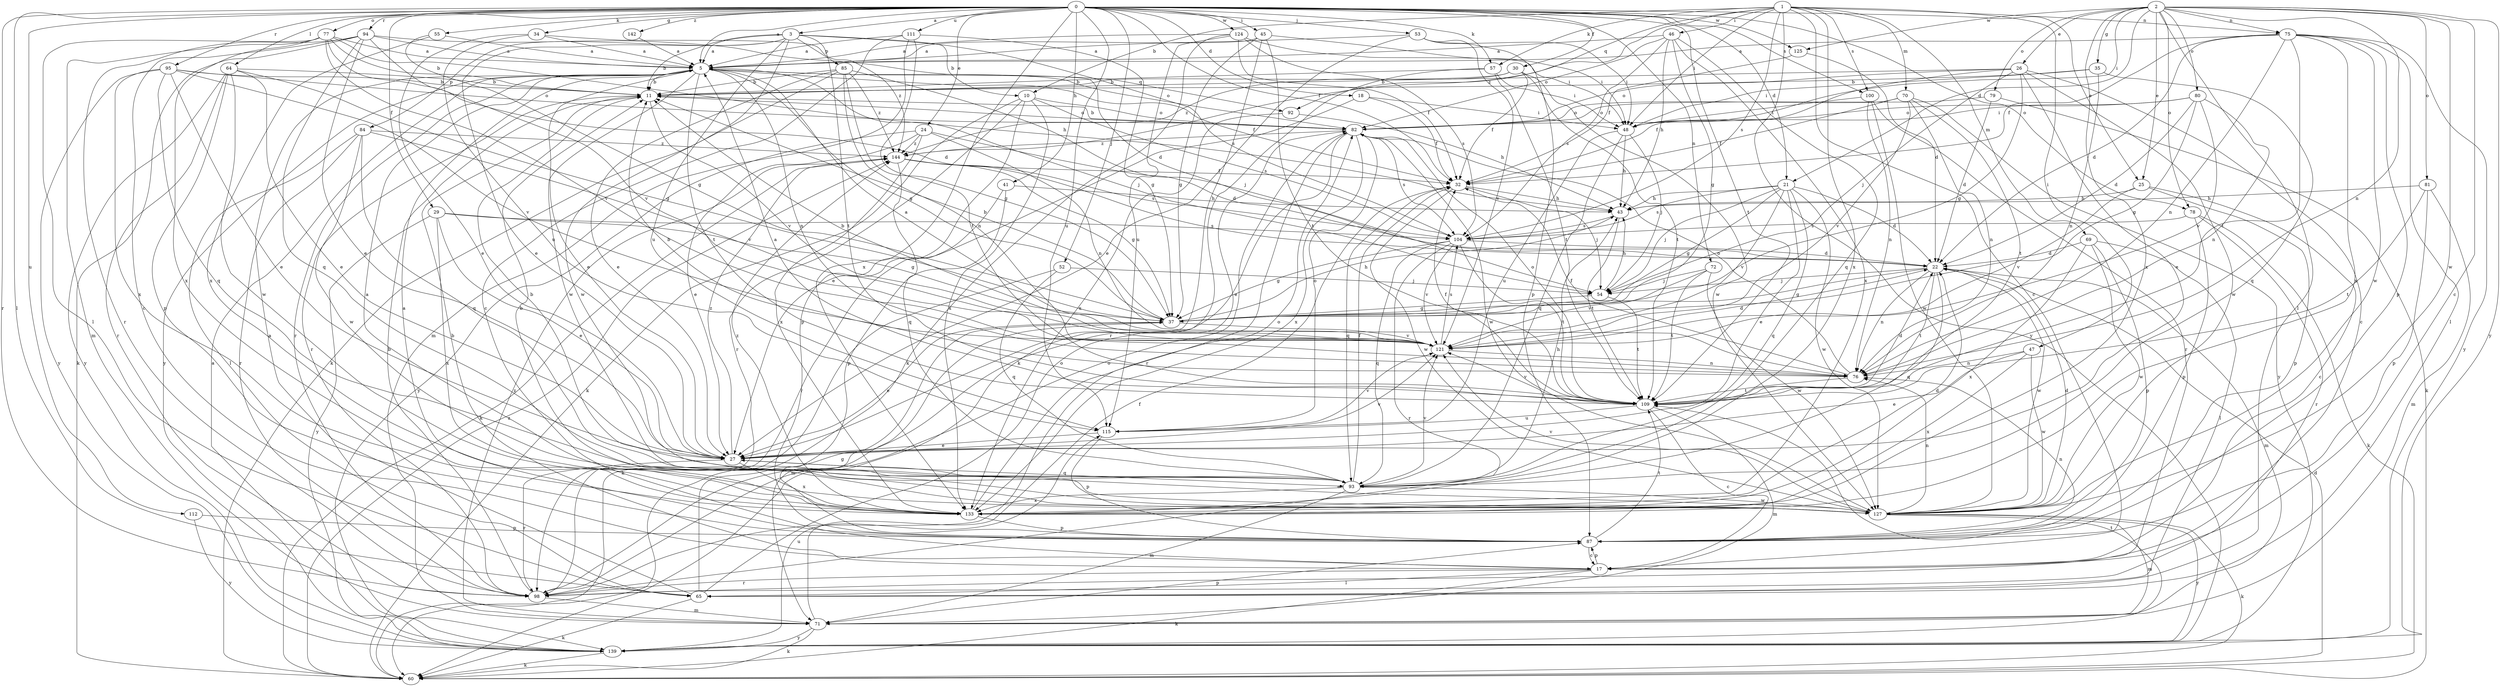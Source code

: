 strict digraph  {
0;
1;
2;
3;
5;
10;
11;
17;
18;
21;
22;
24;
25;
26;
27;
29;
30;
32;
34;
35;
37;
41;
43;
45;
46;
47;
48;
52;
53;
54;
55;
57;
60;
64;
65;
69;
70;
71;
72;
75;
76;
77;
78;
79;
80;
81;
82;
84;
85;
87;
92;
93;
94;
95;
98;
100;
104;
109;
111;
112;
115;
121;
124;
125;
127;
133;
139;
142;
144;
0 -> 3  [label=a];
0 -> 5  [label=a];
0 -> 18  [label=d];
0 -> 21  [label=d];
0 -> 24  [label=e];
0 -> 25  [label=e];
0 -> 29  [label=f];
0 -> 30  [label=f];
0 -> 32  [label=f];
0 -> 34  [label=g];
0 -> 41  [label=h];
0 -> 45  [label=i];
0 -> 52  [label=j];
0 -> 53  [label=j];
0 -> 55  [label=k];
0 -> 57  [label=k];
0 -> 64  [label=l];
0 -> 65  [label=l];
0 -> 72  [label=n];
0 -> 77  [label=o];
0 -> 78  [label=o];
0 -> 94  [label=r];
0 -> 95  [label=r];
0 -> 98  [label=r];
0 -> 100  [label=s];
0 -> 109  [label=t];
0 -> 111  [label=u];
0 -> 112  [label=u];
0 -> 115  [label=u];
0 -> 124  [label=w];
0 -> 125  [label=w];
0 -> 133  [label=x];
0 -> 142  [label=z];
1 -> 10  [label=b];
1 -> 17  [label=c];
1 -> 46  [label=i];
1 -> 47  [label=i];
1 -> 48  [label=i];
1 -> 57  [label=k];
1 -> 69  [label=m];
1 -> 70  [label=m];
1 -> 75  [label=n];
1 -> 92  [label=q];
1 -> 100  [label=s];
1 -> 104  [label=s];
1 -> 133  [label=x];
1 -> 139  [label=y];
1 -> 144  [label=z];
2 -> 17  [label=c];
2 -> 21  [label=d];
2 -> 25  [label=e];
2 -> 26  [label=e];
2 -> 35  [label=g];
2 -> 48  [label=i];
2 -> 65  [label=l];
2 -> 75  [label=n];
2 -> 76  [label=n];
2 -> 78  [label=o];
2 -> 79  [label=o];
2 -> 80  [label=o];
2 -> 81  [label=o];
2 -> 125  [label=w];
2 -> 127  [label=w];
2 -> 133  [label=x];
2 -> 139  [label=y];
3 -> 5  [label=a];
3 -> 10  [label=b];
3 -> 11  [label=b];
3 -> 27  [label=e];
3 -> 60  [label=k];
3 -> 84  [label=p];
3 -> 85  [label=p];
3 -> 104  [label=s];
3 -> 109  [label=t];
3 -> 115  [label=u];
5 -> 11  [label=b];
5 -> 27  [label=e];
5 -> 32  [label=f];
5 -> 37  [label=g];
5 -> 54  [label=j];
5 -> 76  [label=n];
5 -> 82  [label=o];
5 -> 92  [label=q];
5 -> 98  [label=r];
5 -> 109  [label=t];
5 -> 127  [label=w];
5 -> 139  [label=y];
10 -> 60  [label=k];
10 -> 82  [label=o];
10 -> 87  [label=p];
10 -> 98  [label=r];
10 -> 104  [label=s];
10 -> 133  [label=x];
11 -> 82  [label=o];
11 -> 98  [label=r];
11 -> 121  [label=v];
17 -> 11  [label=b];
17 -> 60  [label=k];
17 -> 65  [label=l];
17 -> 87  [label=p];
17 -> 98  [label=r];
18 -> 27  [label=e];
18 -> 32  [label=f];
18 -> 48  [label=i];
21 -> 22  [label=d];
21 -> 27  [label=e];
21 -> 37  [label=g];
21 -> 43  [label=h];
21 -> 54  [label=j];
21 -> 93  [label=q];
21 -> 104  [label=s];
21 -> 121  [label=v];
21 -> 127  [label=w];
22 -> 37  [label=g];
22 -> 54  [label=j];
22 -> 71  [label=m];
22 -> 76  [label=n];
22 -> 93  [label=q];
22 -> 109  [label=t];
22 -> 127  [label=w];
24 -> 22  [label=d];
24 -> 27  [label=e];
24 -> 76  [label=n];
24 -> 133  [label=x];
24 -> 139  [label=y];
24 -> 144  [label=z];
25 -> 17  [label=c];
25 -> 43  [label=h];
25 -> 87  [label=p];
25 -> 121  [label=v];
26 -> 11  [label=b];
26 -> 17  [label=c];
26 -> 27  [label=e];
26 -> 32  [label=f];
26 -> 37  [label=g];
26 -> 54  [label=j];
26 -> 82  [label=o];
26 -> 127  [label=w];
27 -> 93  [label=q];
27 -> 98  [label=r];
27 -> 121  [label=v];
27 -> 133  [label=x];
27 -> 144  [label=z];
29 -> 27  [label=e];
29 -> 37  [label=g];
29 -> 104  [label=s];
29 -> 133  [label=x];
29 -> 139  [label=y];
30 -> 11  [label=b];
30 -> 32  [label=f];
30 -> 109  [label=t];
30 -> 127  [label=w];
30 -> 144  [label=z];
32 -> 43  [label=h];
32 -> 54  [label=j];
32 -> 93  [label=q];
32 -> 127  [label=w];
34 -> 5  [label=a];
34 -> 27  [label=e];
34 -> 115  [label=u];
34 -> 144  [label=z];
35 -> 11  [label=b];
35 -> 48  [label=i];
35 -> 76  [label=n];
35 -> 93  [label=q];
37 -> 11  [label=b];
37 -> 27  [label=e];
37 -> 43  [label=h];
37 -> 71  [label=m];
37 -> 121  [label=v];
41 -> 43  [label=h];
41 -> 87  [label=p];
41 -> 98  [label=r];
43 -> 104  [label=s];
43 -> 109  [label=t];
45 -> 5  [label=a];
45 -> 37  [label=g];
45 -> 48  [label=i];
45 -> 60  [label=k];
45 -> 109  [label=t];
46 -> 5  [label=a];
46 -> 37  [label=g];
46 -> 43  [label=h];
46 -> 82  [label=o];
46 -> 93  [label=q];
46 -> 104  [label=s];
46 -> 133  [label=x];
47 -> 27  [label=e];
47 -> 76  [label=n];
47 -> 127  [label=w];
47 -> 133  [label=x];
48 -> 43  [label=h];
48 -> 54  [label=j];
48 -> 93  [label=q];
48 -> 115  [label=u];
52 -> 54  [label=j];
52 -> 60  [label=k];
52 -> 93  [label=q];
53 -> 5  [label=a];
53 -> 27  [label=e];
53 -> 48  [label=i];
53 -> 87  [label=p];
53 -> 121  [label=v];
54 -> 37  [label=g];
54 -> 43  [label=h];
54 -> 109  [label=t];
55 -> 5  [label=a];
55 -> 37  [label=g];
55 -> 133  [label=x];
57 -> 11  [label=b];
57 -> 48  [label=i];
57 -> 98  [label=r];
57 -> 109  [label=t];
60 -> 22  [label=d];
60 -> 144  [label=z];
64 -> 11  [label=b];
64 -> 27  [label=e];
64 -> 37  [label=g];
64 -> 87  [label=p];
64 -> 98  [label=r];
64 -> 127  [label=w];
64 -> 139  [label=y];
65 -> 5  [label=a];
65 -> 37  [label=g];
65 -> 60  [label=k];
65 -> 82  [label=o];
69 -> 22  [label=d];
69 -> 65  [label=l];
69 -> 87  [label=p];
69 -> 127  [label=w];
69 -> 133  [label=x];
70 -> 32  [label=f];
70 -> 76  [label=n];
70 -> 82  [label=o];
70 -> 109  [label=t];
70 -> 121  [label=v];
70 -> 139  [label=y];
71 -> 32  [label=f];
71 -> 60  [label=k];
71 -> 87  [label=p];
71 -> 139  [label=y];
71 -> 144  [label=z];
72 -> 54  [label=j];
72 -> 109  [label=t];
72 -> 121  [label=v];
72 -> 127  [label=w];
75 -> 5  [label=a];
75 -> 22  [label=d];
75 -> 32  [label=f];
75 -> 65  [label=l];
75 -> 76  [label=n];
75 -> 87  [label=p];
75 -> 109  [label=t];
75 -> 127  [label=w];
75 -> 133  [label=x];
75 -> 139  [label=y];
76 -> 11  [label=b];
76 -> 32  [label=f];
76 -> 82  [label=o];
76 -> 109  [label=t];
77 -> 5  [label=a];
77 -> 11  [label=b];
77 -> 22  [label=d];
77 -> 43  [label=h];
77 -> 65  [label=l];
77 -> 71  [label=m];
77 -> 121  [label=v];
77 -> 133  [label=x];
78 -> 60  [label=k];
78 -> 87  [label=p];
78 -> 98  [label=r];
78 -> 104  [label=s];
79 -> 22  [label=d];
79 -> 60  [label=k];
79 -> 82  [label=o];
80 -> 22  [label=d];
80 -> 37  [label=g];
80 -> 48  [label=i];
80 -> 76  [label=n];
80 -> 82  [label=o];
80 -> 121  [label=v];
81 -> 43  [label=h];
81 -> 71  [label=m];
81 -> 87  [label=p];
81 -> 109  [label=t];
82 -> 11  [label=b];
82 -> 27  [label=e];
82 -> 98  [label=r];
82 -> 104  [label=s];
82 -> 127  [label=w];
82 -> 133  [label=x];
82 -> 144  [label=z];
84 -> 65  [label=l];
84 -> 93  [label=q];
84 -> 98  [label=r];
84 -> 121  [label=v];
84 -> 127  [label=w];
84 -> 144  [label=z];
85 -> 11  [label=b];
85 -> 27  [label=e];
85 -> 37  [label=g];
85 -> 54  [label=j];
85 -> 76  [label=n];
85 -> 127  [label=w];
85 -> 144  [label=z];
87 -> 5  [label=a];
87 -> 17  [label=c];
87 -> 76  [label=n];
87 -> 109  [label=t];
92 -> 43  [label=h];
92 -> 133  [label=x];
93 -> 11  [label=b];
93 -> 32  [label=f];
93 -> 43  [label=h];
93 -> 71  [label=m];
93 -> 121  [label=v];
93 -> 127  [label=w];
93 -> 133  [label=x];
94 -> 5  [label=a];
94 -> 17  [label=c];
94 -> 22  [label=d];
94 -> 27  [label=e];
94 -> 60  [label=k];
94 -> 93  [label=q];
94 -> 98  [label=r];
94 -> 121  [label=v];
95 -> 11  [label=b];
95 -> 27  [label=e];
95 -> 82  [label=o];
95 -> 93  [label=q];
95 -> 121  [label=v];
95 -> 133  [label=x];
95 -> 139  [label=y];
98 -> 11  [label=b];
98 -> 71  [label=m];
98 -> 82  [label=o];
100 -> 48  [label=i];
100 -> 76  [label=n];
100 -> 98  [label=r];
100 -> 127  [label=w];
104 -> 22  [label=d];
104 -> 37  [label=g];
104 -> 93  [label=q];
104 -> 98  [label=r];
104 -> 109  [label=t];
104 -> 121  [label=v];
109 -> 5  [label=a];
109 -> 17  [label=c];
109 -> 22  [label=d];
109 -> 32  [label=f];
109 -> 71  [label=m];
109 -> 82  [label=o];
109 -> 115  [label=u];
109 -> 121  [label=v];
111 -> 5  [label=a];
111 -> 17  [label=c];
111 -> 37  [label=g];
111 -> 71  [label=m];
111 -> 109  [label=t];
112 -> 87  [label=p];
112 -> 139  [label=y];
115 -> 27  [label=e];
115 -> 82  [label=o];
115 -> 87  [label=p];
115 -> 121  [label=v];
121 -> 5  [label=a];
121 -> 11  [label=b];
121 -> 22  [label=d];
121 -> 76  [label=n];
121 -> 104  [label=s];
124 -> 5  [label=a];
124 -> 32  [label=f];
124 -> 48  [label=i];
124 -> 60  [label=k];
124 -> 104  [label=s];
124 -> 115  [label=u];
125 -> 22  [label=d];
125 -> 32  [label=f];
127 -> 11  [label=b];
127 -> 22  [label=d];
127 -> 27  [label=e];
127 -> 60  [label=k];
127 -> 71  [label=m];
127 -> 76  [label=n];
127 -> 121  [label=v];
127 -> 139  [label=y];
133 -> 5  [label=a];
133 -> 22  [label=d];
133 -> 82  [label=o];
133 -> 87  [label=p];
133 -> 144  [label=z];
139 -> 5  [label=a];
139 -> 60  [label=k];
139 -> 109  [label=t];
139 -> 115  [label=u];
142 -> 5  [label=a];
144 -> 32  [label=f];
144 -> 37  [label=g];
144 -> 60  [label=k];
144 -> 93  [label=q];
144 -> 104  [label=s];
}
